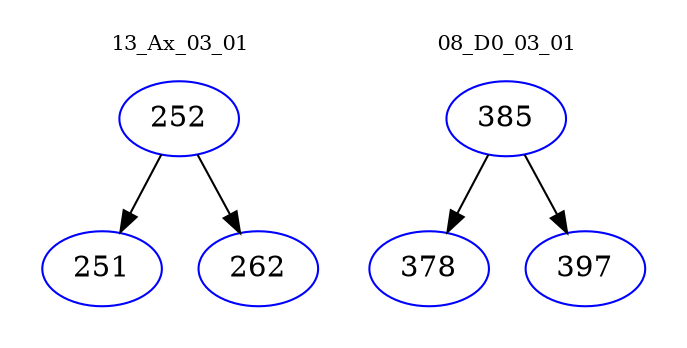 digraph{
subgraph cluster_0 {
color = white
label = "13_Ax_03_01";
fontsize=10;
T0_252 [label="252", color="blue"]
T0_252 -> T0_251 [color="black"]
T0_251 [label="251", color="blue"]
T0_252 -> T0_262 [color="black"]
T0_262 [label="262", color="blue"]
}
subgraph cluster_1 {
color = white
label = "08_D0_03_01";
fontsize=10;
T1_385 [label="385", color="blue"]
T1_385 -> T1_378 [color="black"]
T1_378 [label="378", color="blue"]
T1_385 -> T1_397 [color="black"]
T1_397 [label="397", color="blue"]
}
}
